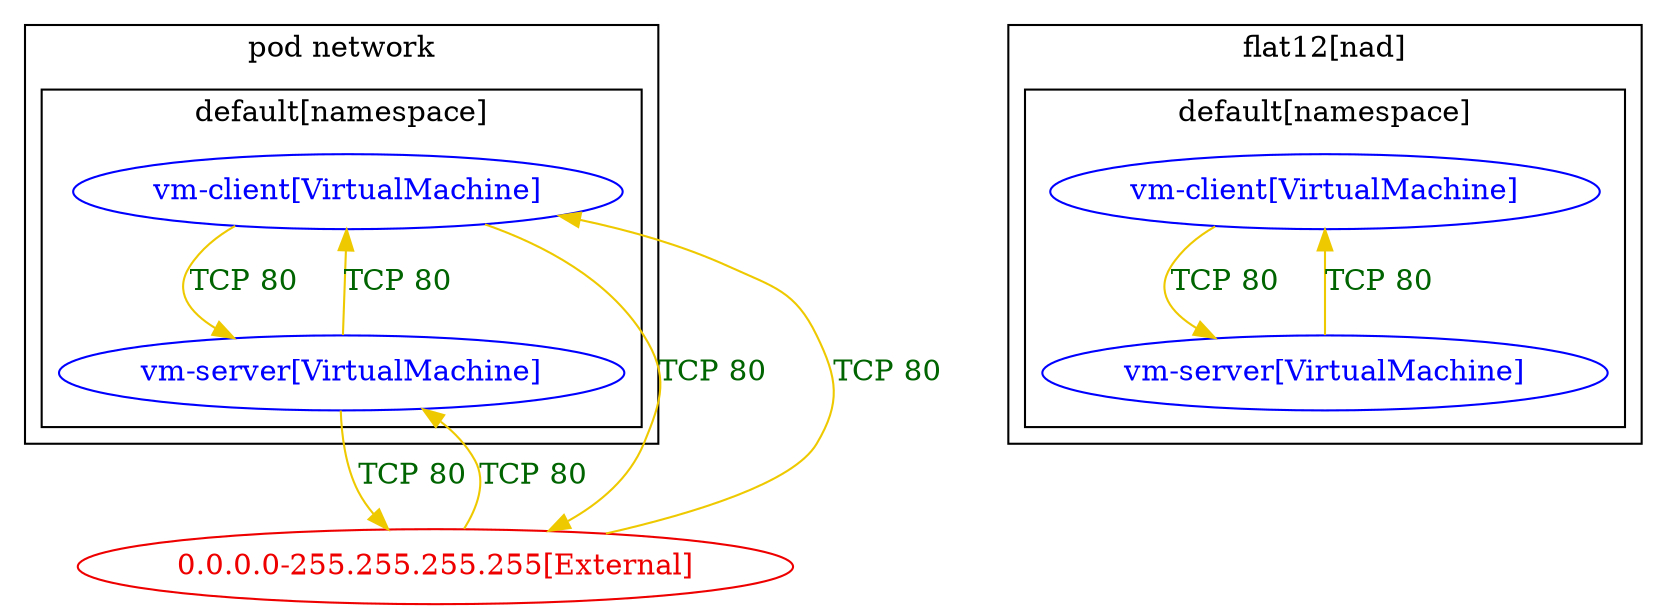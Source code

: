 digraph {
	subgraph "cluster_pod_network" {
	label="pod network"
	subgraph "cluster_default[namespace]" {
		color="black"
		fontcolor="black"
		"default/vm-client[VirtualMachine]" [label="vm-client[VirtualMachine]" color="blue" fontcolor="blue"]
		"default/vm-server[VirtualMachine]" [label="vm-server[VirtualMachine]" color="blue" fontcolor="blue"]
		label="default[namespace]"
	}
	}
	subgraph "cluster_flat12" {
	label="flat12[nad]"
	subgraph "cluster_default[namespace]" {
		color="black"
		fontcolor="black"
		"default/vm-client[VirtualMachine]flat12" [label="vm-client[VirtualMachine]" color="blue" fontcolor="blue"]
		"default/vm-server[VirtualMachine]flat12" [label="vm-server[VirtualMachine]" color="blue" fontcolor="blue"]
		label="default[namespace]"
	}
	}
	"0.0.0.0-255.255.255.255[External]" [label="0.0.0.0-255.255.255.255[External]" color="red2" fontcolor="red2"]
	"0.0.0.0-255.255.255.255[External]" -> "default/vm-client[VirtualMachine]" [label="TCP 80" color="gold2" fontcolor="darkgreen" weight=0.5]
	"0.0.0.0-255.255.255.255[External]" -> "default/vm-server[VirtualMachine]" [label="TCP 80" color="gold2" fontcolor="darkgreen" weight=0.5]
	"default/vm-client[VirtualMachine]" -> "0.0.0.0-255.255.255.255[External]" [label="TCP 80" color="gold2" fontcolor="darkgreen" weight=1]
	"default/vm-client[VirtualMachine]" -> "default/vm-server[VirtualMachine]" [label="TCP 80" color="gold2" fontcolor="darkgreen" weight=0.5]
	"default/vm-client[VirtualMachine]flat12" -> "default/vm-server[VirtualMachine]flat12" [label="TCP 80" color="gold2" fontcolor="darkgreen" weight=0.5]
	"default/vm-server[VirtualMachine]" -> "0.0.0.0-255.255.255.255[External]" [label="TCP 80" color="gold2" fontcolor="darkgreen" weight=1]
	"default/vm-server[VirtualMachine]" -> "default/vm-client[VirtualMachine]" [label="TCP 80" color="gold2" fontcolor="darkgreen" weight=1]
	"default/vm-server[VirtualMachine]flat12" -> "default/vm-client[VirtualMachine]flat12" [label="TCP 80" color="gold2" fontcolor="darkgreen" weight=1]
}